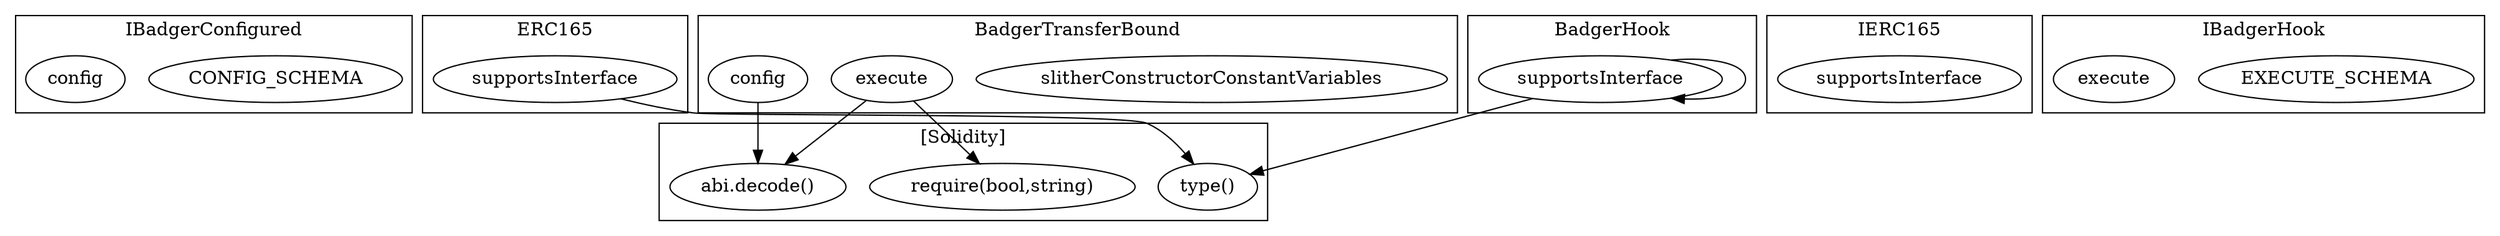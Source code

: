 strict digraph {
subgraph cluster_6468_IBadgerConfigured {
label = "IBadgerConfigured"
"6468_CONFIG_SCHEMA" [label="CONFIG_SCHEMA"]
"6468_config" [label="config"]
}subgraph cluster_3081_ERC165 {
label = "ERC165"
"3081_supportsInterface" [label="supportsInterface"]
}subgraph cluster_3093_IERC165 {
label = "IERC165"
"3093_supportsInterface" [label="supportsInterface"]
}subgraph cluster_6488_IBadgerHook {
label = "IBadgerHook"
"6488_EXECUTE_SCHEMA" [label="EXECUTE_SCHEMA"]
"6488_execute" [label="execute"]
}subgraph cluster_6200_BadgerTransferBound {
label = "BadgerTransferBound"
"6200_slitherConstructorConstantVariables" [label="slitherConstructorConstantVariables"]
"6200_execute" [label="execute"]
"6200_config" [label="config"]
}subgraph cluster_4956_BadgerHook {
label = "BadgerHook"
"4956_supportsInterface" [label="supportsInterface"]
"4956_supportsInterface" -> "4956_supportsInterface"
}subgraph cluster_solidity {
label = "[Solidity]"
"abi.decode()" 
"require(bool,string)" 
"type()" 
"3081_supportsInterface" -> "type()"
"4956_supportsInterface" -> "type()"
"6200_config" -> "abi.decode()"
"6200_execute" -> "require(bool,string)"
"6200_execute" -> "abi.decode()"
}
}